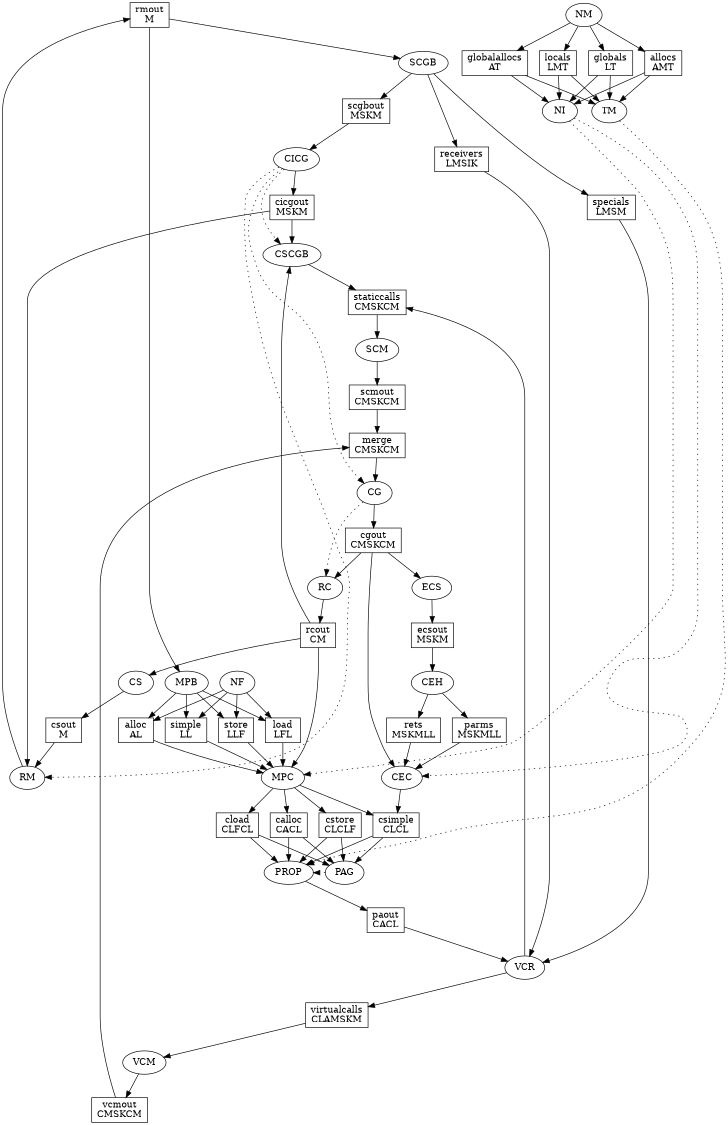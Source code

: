 digraph overview {
    size="7.5,7.5";
    mclimit=100.0;
    nslimit=100.0;
    node [shape=box];


    rmout [label="rmout\nM"];
    scgbout [label="scgbout\nMSKM"];
    receivers [label="receivers\nLMSIK"];
    specials [label="specials\nLMSM"];
    cicgout [label="cicgout\nMSKM"];

    staticcalls [label="staticcalls\nCMSKCM"];
    scmout [label="scmout\nCMSKCM"];
    cgout [label="cgout\nCMSKCM"];
    ecsout [label="ecsout\nMSKM"];
    rcout [label="rcout\nCM"];
    csout [label="csout\nM"];
    parms [label="parms\nMSKMLL"];
    rets [label="rets\nMSKMLL"];

    merge [label="merge\nCMSKCM"];

    locals [label="locals\nLMT"];
    globals [label="globals\nLT"];
    localallocs [label="allocs\nAMT"];
    globalallocs [label="globalallocs\nAT"];

    simple [label="simple\nLL"];
    store [label="store\nLLF"];
    load [label="load\nLFL"];
    alloc [label="alloc\nAL"];

    csimple [label="csimple\nCLCL"];
    cstore [label="cstore\nCLCLF"];
    cload [label="cload\nCLFCL"];
    calloc [label="calloc\nCACL"];

    paout [label="paout\nCACL"];

    virtualcalls [label="virtualcalls\nCLAMSKM"];

    vcmout [label="vcmout\nCMSKCM"];

    node [shape=ellipse];

    NM -> locals;
    NM -> globals;
    NM -> localallocs;
    NM -> globalallocs;

    scgbout -> CICG -> cicgout;
    cicgout -> RM -> rmout;
    CICG -> RM [style=dotted,constraint=false];

    rmout -> SCGB -> scgbout;
    SCGB -> receivers;
    SCGB -> specials;

    scmout -> merge;
    vcmout -> merge;
    merge -> CG -> cgout;
    CICG -> CG [style=dotted,constraint=false];

    cgout -> RC -> rcout;
    CG -> RC [style=dotted,constraint=false];

    rcout -> CS -> csout;
    csout -> RM;

    rcout -> CSCGB -> staticcalls;
    cicgout -> CSCGB;
    CICG -> CSCGB [style=dotted,constraint=false];

    rmout -> MPB;
    MPB -> simple;
    MPB -> store;
    MPB -> load;
    MPB -> alloc;

    locals -> NI;
    globals -> NI;
    localallocs -> NI;
    globalallocs -> NI;

    simple -> MPC;
    store -> MPC;
    load -> MPC;
    alloc -> MPC;
    rcout -> MPC;

    MPC -> csimple;
    MPC -> cstore;
    MPC -> cload;
    MPC -> calloc;

    parms -> CEC;
    rets -> CEC;
    cgout -> CEC;
    CEC -> csimple;

    NI -> MPC [style=dotted,constraint=false];
    NI -> CEC [style=dotted,constraint=false];

    csimple -> PAG;
    cload -> PAG;
    cstore -> PAG;
    calloc -> PAG;

    csimple -> PROP;
    cload -> PROP;
    cstore -> PROP;
    calloc -> PROP;
    PROP -> paout;
    PAG -> PROP [style=dotted,constraint=false];

    receivers -> VCR;
    specials -> VCR;
    paout -> VCR;
    VCR -> virtualcalls;
    VCR -> staticcalls;

    virtualcalls -> VCM -> vcmout;

    staticcalls -> SCM -> scmout;

    cgout -> ECS -> ecsout;

    ecsout -> CEH -> parms;
    CEH -> rets;

    NF -> simple;
    NF -> load;
    NF -> store;
    NF -> alloc;

    locals -> TM;
    globals -> TM;
    localallocs -> TM;
    globalallocs -> TM;
    TM -> PROP [style=dotted,constraint=false];
}

